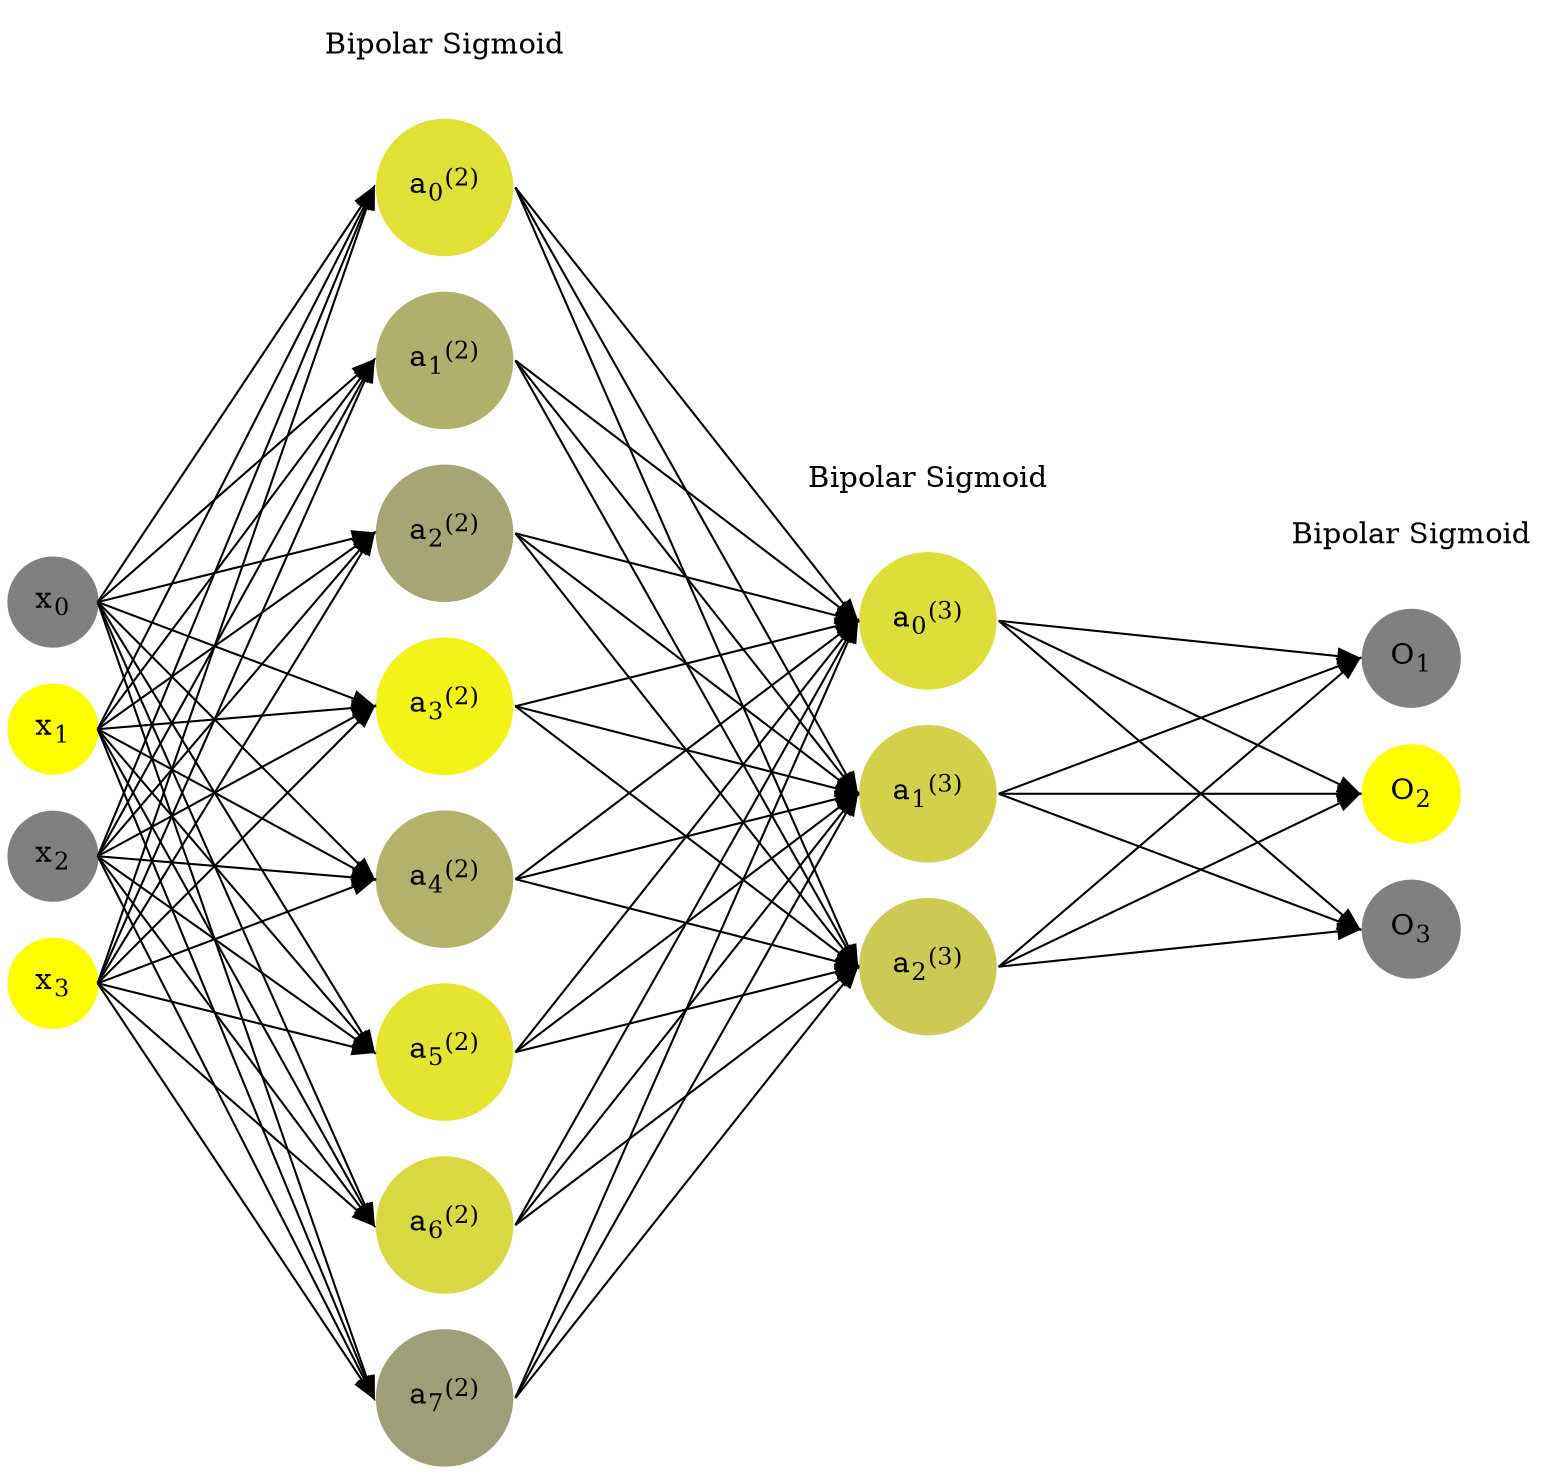 digraph G {
	rankdir = LR;
	splines=false;
	edge[style=invis];
	ranksep= 1.4;
	{
	node [shape=circle, color="0.1667, 0.0, 0.5", style=filled, fillcolor="0.1667, 0.0, 0.5"];
	x0 [label=<x<sub>0</sub>>];
	}
	{
	node [shape=circle, color="0.1667, 1.0, 1.0", style=filled, fillcolor="0.1667, 1.0, 1.0"];
	x1 [label=<x<sub>1</sub>>];
	}
	{
	node [shape=circle, color="0.1667, 0.0, 0.5", style=filled, fillcolor="0.1667, 0.0, 0.5"];
	x2 [label=<x<sub>2</sub>>];
	}
	{
	node [shape=circle, color="0.1667, 1.0, 1.0", style=filled, fillcolor="0.1667, 1.0, 1.0"];
	x3 [label=<x<sub>3</sub>>];
	}
	{
	node [shape=circle, color="0.1667, 0.753522, 0.876761", style=filled, fillcolor="0.1667, 0.753522, 0.876761"];
	a02 [label=<a<sub>0</sub><sup>(2)</sup>>];
	}
	{
	node [shape=circle, color="0.1667, 0.382794, 0.691397", style=filled, fillcolor="0.1667, 0.382794, 0.691397"];
	a12 [label=<a<sub>1</sub><sup>(2)</sup>>];
	}
	{
	node [shape=circle, color="0.1667, 0.293003, 0.646502", style=filled, fillcolor="0.1667, 0.293003, 0.646502"];
	a22 [label=<a<sub>2</sub><sup>(2)</sup>>];
	}
	{
	node [shape=circle, color="0.1667, 0.902189, 0.951094", style=filled, fillcolor="0.1667, 0.902189, 0.951094"];
	a32 [label=<a<sub>3</sub><sup>(2)</sup>>];
	}
	{
	node [shape=circle, color="0.1667, 0.393065, 0.696532", style=filled, fillcolor="0.1667, 0.393065, 0.696532"];
	a42 [label=<a<sub>4</sub><sup>(2)</sup>>];
	}
	{
	node [shape=circle, color="0.1667, 0.782003, 0.891002", style=filled, fillcolor="0.1667, 0.782003, 0.891002"];
	a52 [label=<a<sub>5</sub><sup>(2)</sup>>];
	}
	{
	node [shape=circle, color="0.1667, 0.690094, 0.845047", style=filled, fillcolor="0.1667, 0.690094, 0.845047"];
	a62 [label=<a<sub>6</sub><sup>(2)</sup>>];
	}
	{
	node [shape=circle, color="0.1667, 0.241385, 0.620693", style=filled, fillcolor="0.1667, 0.241385, 0.620693"];
	a72 [label=<a<sub>7</sub><sup>(2)</sup>>];
	}
	{
	node [shape=circle, color="0.1667, 0.735469, 0.867734", style=filled, fillcolor="0.1667, 0.735469, 0.867734"];
	a03 [label=<a<sub>0</sub><sup>(3)</sup>>];
	}
	{
	node [shape=circle, color="0.1667, 0.647311, 0.823656", style=filled, fillcolor="0.1667, 0.647311, 0.823656"];
	a13 [label=<a<sub>1</sub><sup>(3)</sup>>];
	}
	{
	node [shape=circle, color="0.1667, 0.579138, 0.789569", style=filled, fillcolor="0.1667, 0.579138, 0.789569"];
	a23 [label=<a<sub>2</sub><sup>(3)</sup>>];
	}
	{
	node [shape=circle, color="0.1667, 0.0, 0.5", style=filled, fillcolor="0.1667, 0.0, 0.5"];
	O1 [label=<O<sub>1</sub>>];
	}
	{
	node [shape=circle, color="0.1667, 1.0, 1.0", style=filled, fillcolor="0.1667, 1.0, 1.0"];
	O2 [label=<O<sub>2</sub>>];
	}
	{
	node [shape=circle, color="0.1667, 0.0, 0.5", style=filled, fillcolor="0.1667, 0.0, 0.5"];
	O3 [label=<O<sub>3</sub>>];
	}
	{
	rank=same;
	x0->x1->x2->x3;
	}
	{
	rank=same;
	a02->a12->a22->a32->a42->a52->a62->a72;
	}
	{
	rank=same;
	a03->a13->a23;
	}
	{
	rank=same;
	O1->O2->O3;
	}
	l1 [shape=plaintext,label="Bipolar Sigmoid"];
	l1->a02;
	{rank=same; l1;a02};
	l2 [shape=plaintext,label="Bipolar Sigmoid"];
	l2->a03;
	{rank=same; l2;a03};
	l3 [shape=plaintext,label="Bipolar Sigmoid"];
	l3->O1;
	{rank=same; l3;O1};
edge[style=solid, tailport=e, headport=w];
	{x0;x1;x2;x3} -> {a02;a12;a22;a32;a42;a52;a62;a72};
	{a02;a12;a22;a32;a42;a52;a62;a72} -> {a03;a13;a23};
	{a03;a13;a23} -> {O1,O2,O3};
}